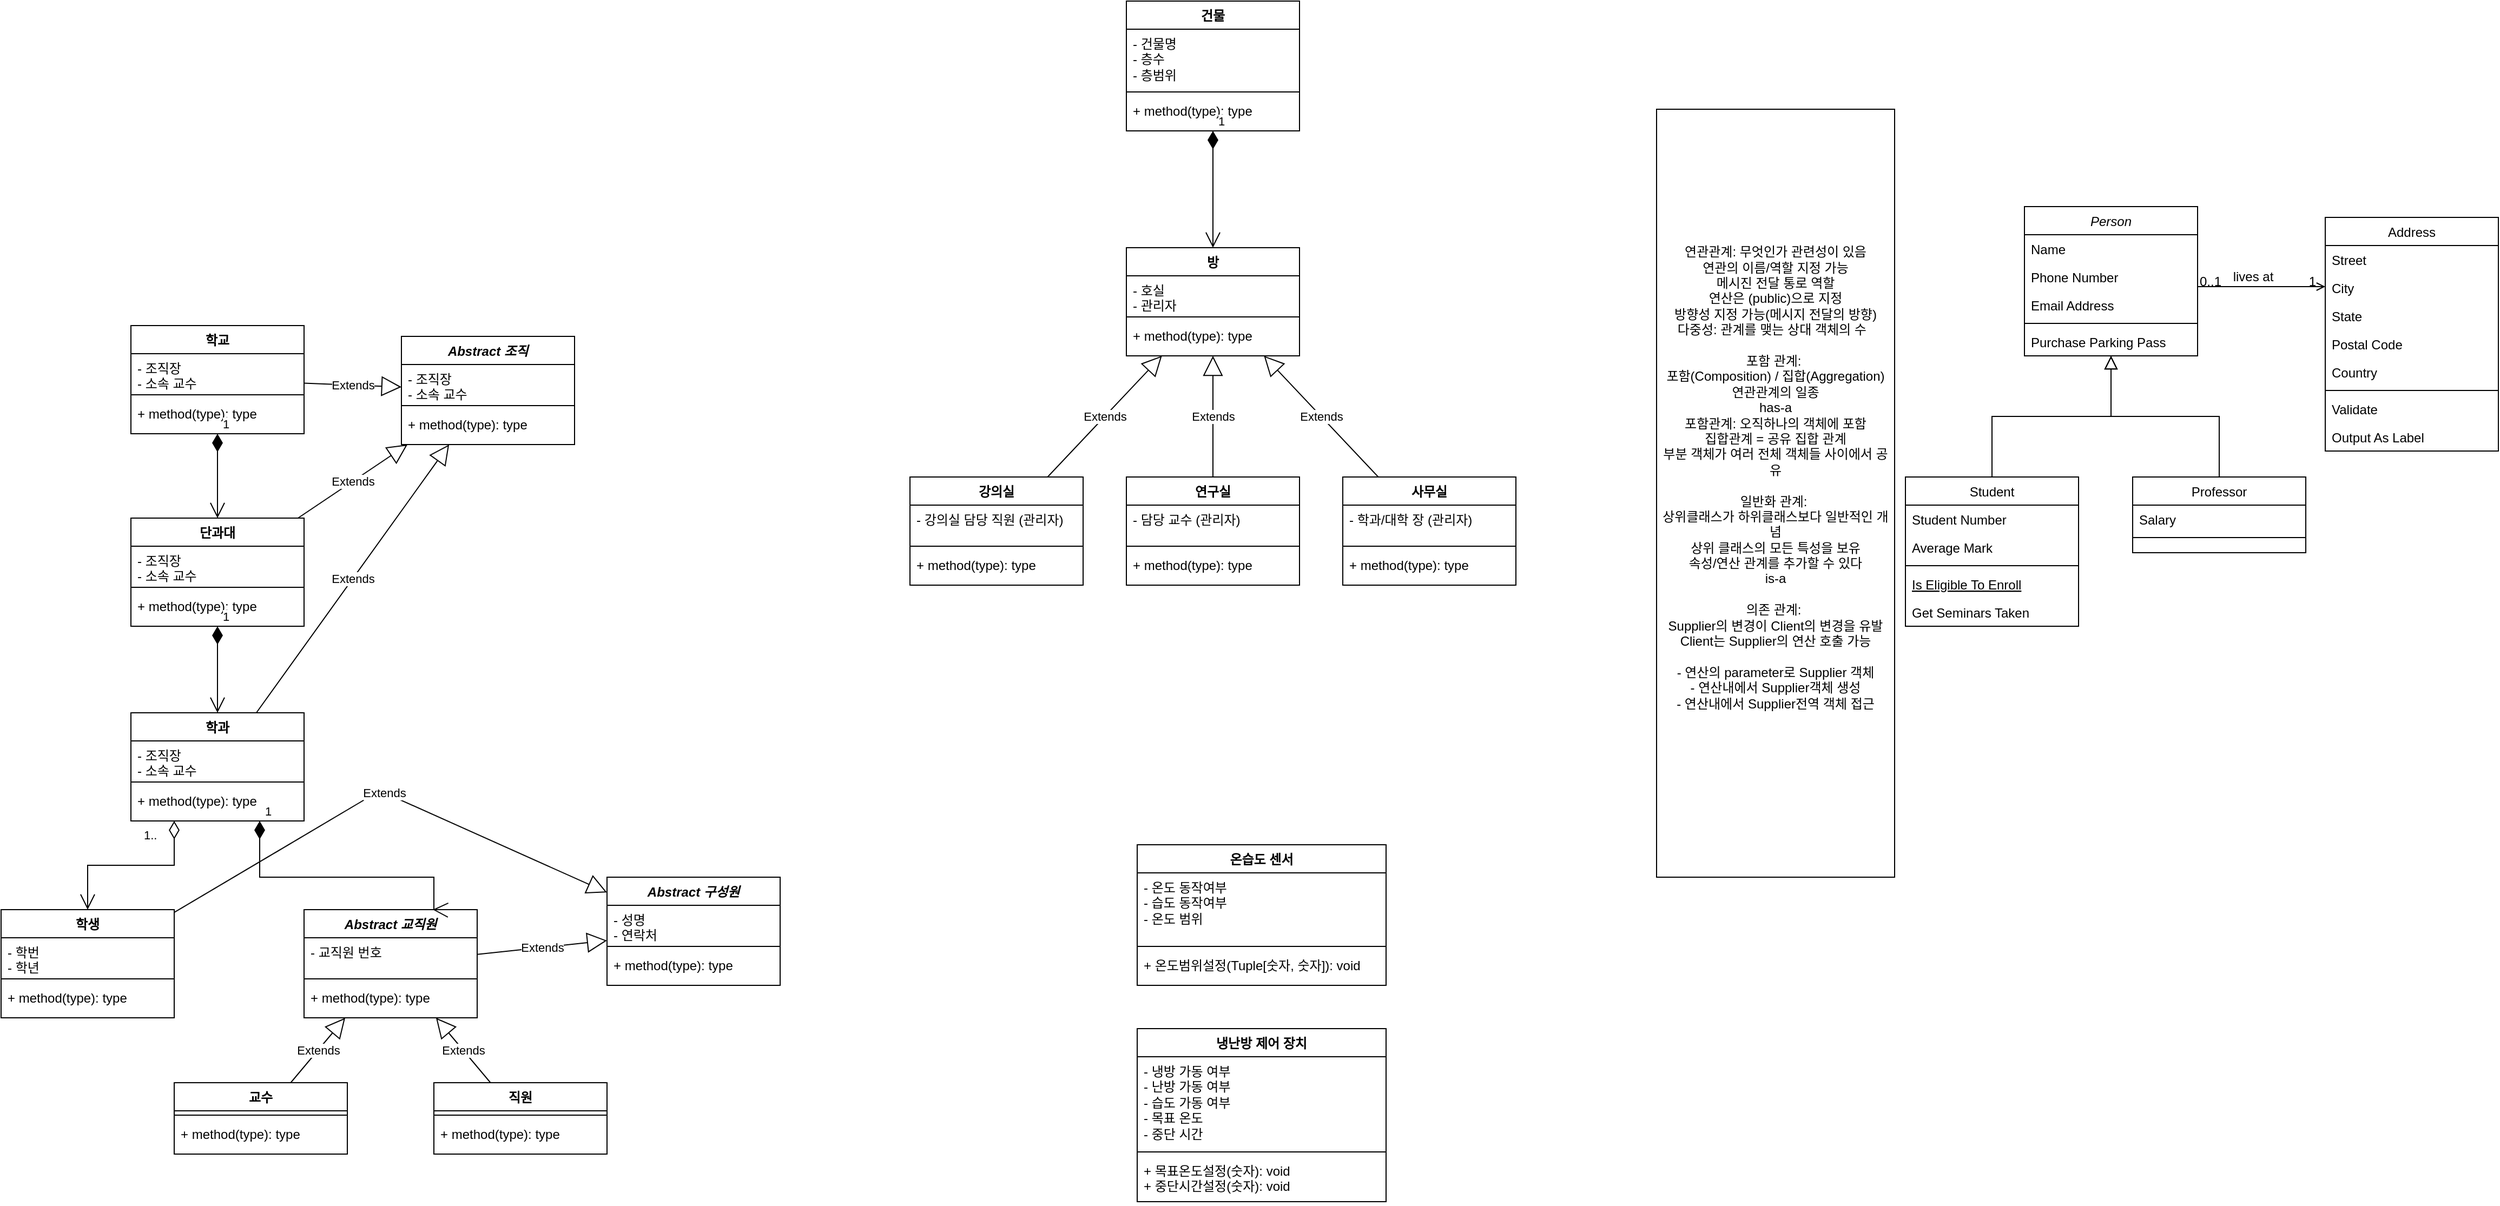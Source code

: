 <mxfile version="24.7.12">
  <diagram id="C5RBs43oDa-KdzZeNtuy" name="Page-1">
    <mxGraphModel dx="1972" dy="1808" grid="1" gridSize="10" guides="1" tooltips="1" connect="1" arrows="1" fold="1" page="1" pageScale="1" pageWidth="827" pageHeight="1169" math="0" shadow="0">
      <root>
        <mxCell id="WIyWlLk6GJQsqaUBKTNV-0" />
        <mxCell id="WIyWlLk6GJQsqaUBKTNV-1" parent="WIyWlLk6GJQsqaUBKTNV-0" />
        <mxCell id="zkfFHV4jXpPFQw0GAbJ--0" value="Person" style="swimlane;fontStyle=2;align=center;verticalAlign=top;childLayout=stackLayout;horizontal=1;startSize=26;horizontalStack=0;resizeParent=1;resizeLast=0;collapsible=1;marginBottom=0;rounded=0;shadow=0;strokeWidth=1;" parent="WIyWlLk6GJQsqaUBKTNV-1" vertex="1">
          <mxGeometry x="230" y="110" width="160" height="138" as="geometry">
            <mxRectangle x="230" y="140" width="160" height="26" as="alternateBounds" />
          </mxGeometry>
        </mxCell>
        <mxCell id="zkfFHV4jXpPFQw0GAbJ--1" value="Name" style="text;align=left;verticalAlign=top;spacingLeft=4;spacingRight=4;overflow=hidden;rotatable=0;points=[[0,0.5],[1,0.5]];portConstraint=eastwest;" parent="zkfFHV4jXpPFQw0GAbJ--0" vertex="1">
          <mxGeometry y="26" width="160" height="26" as="geometry" />
        </mxCell>
        <mxCell id="zkfFHV4jXpPFQw0GAbJ--2" value="Phone Number" style="text;align=left;verticalAlign=top;spacingLeft=4;spacingRight=4;overflow=hidden;rotatable=0;points=[[0,0.5],[1,0.5]];portConstraint=eastwest;rounded=0;shadow=0;html=0;" parent="zkfFHV4jXpPFQw0GAbJ--0" vertex="1">
          <mxGeometry y="52" width="160" height="26" as="geometry" />
        </mxCell>
        <mxCell id="zkfFHV4jXpPFQw0GAbJ--3" value="Email Address" style="text;align=left;verticalAlign=top;spacingLeft=4;spacingRight=4;overflow=hidden;rotatable=0;points=[[0,0.5],[1,0.5]];portConstraint=eastwest;rounded=0;shadow=0;html=0;" parent="zkfFHV4jXpPFQw0GAbJ--0" vertex="1">
          <mxGeometry y="78" width="160" height="26" as="geometry" />
        </mxCell>
        <mxCell id="zkfFHV4jXpPFQw0GAbJ--4" value="" style="line;html=1;strokeWidth=1;align=left;verticalAlign=middle;spacingTop=-1;spacingLeft=3;spacingRight=3;rotatable=0;labelPosition=right;points=[];portConstraint=eastwest;" parent="zkfFHV4jXpPFQw0GAbJ--0" vertex="1">
          <mxGeometry y="104" width="160" height="8" as="geometry" />
        </mxCell>
        <mxCell id="zkfFHV4jXpPFQw0GAbJ--5" value="Purchase Parking Pass" style="text;align=left;verticalAlign=top;spacingLeft=4;spacingRight=4;overflow=hidden;rotatable=0;points=[[0,0.5],[1,0.5]];portConstraint=eastwest;" parent="zkfFHV4jXpPFQw0GAbJ--0" vertex="1">
          <mxGeometry y="112" width="160" height="26" as="geometry" />
        </mxCell>
        <mxCell id="zkfFHV4jXpPFQw0GAbJ--6" value="Student" style="swimlane;fontStyle=0;align=center;verticalAlign=top;childLayout=stackLayout;horizontal=1;startSize=26;horizontalStack=0;resizeParent=1;resizeLast=0;collapsible=1;marginBottom=0;rounded=0;shadow=0;strokeWidth=1;" parent="WIyWlLk6GJQsqaUBKTNV-1" vertex="1">
          <mxGeometry x="120" y="360" width="160" height="138" as="geometry">
            <mxRectangle x="130" y="380" width="160" height="26" as="alternateBounds" />
          </mxGeometry>
        </mxCell>
        <mxCell id="zkfFHV4jXpPFQw0GAbJ--7" value="Student Number" style="text;align=left;verticalAlign=top;spacingLeft=4;spacingRight=4;overflow=hidden;rotatable=0;points=[[0,0.5],[1,0.5]];portConstraint=eastwest;" parent="zkfFHV4jXpPFQw0GAbJ--6" vertex="1">
          <mxGeometry y="26" width="160" height="26" as="geometry" />
        </mxCell>
        <mxCell id="zkfFHV4jXpPFQw0GAbJ--8" value="Average Mark" style="text;align=left;verticalAlign=top;spacingLeft=4;spacingRight=4;overflow=hidden;rotatable=0;points=[[0,0.5],[1,0.5]];portConstraint=eastwest;rounded=0;shadow=0;html=0;" parent="zkfFHV4jXpPFQw0GAbJ--6" vertex="1">
          <mxGeometry y="52" width="160" height="26" as="geometry" />
        </mxCell>
        <mxCell id="zkfFHV4jXpPFQw0GAbJ--9" value="" style="line;html=1;strokeWidth=1;align=left;verticalAlign=middle;spacingTop=-1;spacingLeft=3;spacingRight=3;rotatable=0;labelPosition=right;points=[];portConstraint=eastwest;" parent="zkfFHV4jXpPFQw0GAbJ--6" vertex="1">
          <mxGeometry y="78" width="160" height="8" as="geometry" />
        </mxCell>
        <mxCell id="zkfFHV4jXpPFQw0GAbJ--10" value="Is Eligible To Enroll" style="text;align=left;verticalAlign=top;spacingLeft=4;spacingRight=4;overflow=hidden;rotatable=0;points=[[0,0.5],[1,0.5]];portConstraint=eastwest;fontStyle=4" parent="zkfFHV4jXpPFQw0GAbJ--6" vertex="1">
          <mxGeometry y="86" width="160" height="26" as="geometry" />
        </mxCell>
        <mxCell id="zkfFHV4jXpPFQw0GAbJ--11" value="Get Seminars Taken" style="text;align=left;verticalAlign=top;spacingLeft=4;spacingRight=4;overflow=hidden;rotatable=0;points=[[0,0.5],[1,0.5]];portConstraint=eastwest;" parent="zkfFHV4jXpPFQw0GAbJ--6" vertex="1">
          <mxGeometry y="112" width="160" height="26" as="geometry" />
        </mxCell>
        <mxCell id="zkfFHV4jXpPFQw0GAbJ--12" value="" style="endArrow=block;endSize=10;endFill=0;shadow=0;strokeWidth=1;rounded=0;curved=0;edgeStyle=elbowEdgeStyle;elbow=vertical;" parent="WIyWlLk6GJQsqaUBKTNV-1" source="zkfFHV4jXpPFQw0GAbJ--6" target="zkfFHV4jXpPFQw0GAbJ--0" edge="1">
          <mxGeometry width="160" relative="1" as="geometry">
            <mxPoint x="200" y="203" as="sourcePoint" />
            <mxPoint x="200" y="203" as="targetPoint" />
          </mxGeometry>
        </mxCell>
        <mxCell id="zkfFHV4jXpPFQw0GAbJ--13" value="Professor" style="swimlane;fontStyle=0;align=center;verticalAlign=top;childLayout=stackLayout;horizontal=1;startSize=26;horizontalStack=0;resizeParent=1;resizeLast=0;collapsible=1;marginBottom=0;rounded=0;shadow=0;strokeWidth=1;" parent="WIyWlLk6GJQsqaUBKTNV-1" vertex="1">
          <mxGeometry x="330" y="360" width="160" height="70" as="geometry">
            <mxRectangle x="340" y="380" width="170" height="26" as="alternateBounds" />
          </mxGeometry>
        </mxCell>
        <mxCell id="zkfFHV4jXpPFQw0GAbJ--14" value="Salary" style="text;align=left;verticalAlign=top;spacingLeft=4;spacingRight=4;overflow=hidden;rotatable=0;points=[[0,0.5],[1,0.5]];portConstraint=eastwest;" parent="zkfFHV4jXpPFQw0GAbJ--13" vertex="1">
          <mxGeometry y="26" width="160" height="26" as="geometry" />
        </mxCell>
        <mxCell id="zkfFHV4jXpPFQw0GAbJ--15" value="" style="line;html=1;strokeWidth=1;align=left;verticalAlign=middle;spacingTop=-1;spacingLeft=3;spacingRight=3;rotatable=0;labelPosition=right;points=[];portConstraint=eastwest;" parent="zkfFHV4jXpPFQw0GAbJ--13" vertex="1">
          <mxGeometry y="52" width="160" height="8" as="geometry" />
        </mxCell>
        <mxCell id="zkfFHV4jXpPFQw0GAbJ--16" value="" style="endArrow=block;endSize=10;endFill=0;shadow=0;strokeWidth=1;rounded=0;curved=0;edgeStyle=elbowEdgeStyle;elbow=vertical;" parent="WIyWlLk6GJQsqaUBKTNV-1" source="zkfFHV4jXpPFQw0GAbJ--13" target="zkfFHV4jXpPFQw0GAbJ--0" edge="1">
          <mxGeometry width="160" relative="1" as="geometry">
            <mxPoint x="210" y="373" as="sourcePoint" />
            <mxPoint x="310" y="271" as="targetPoint" />
          </mxGeometry>
        </mxCell>
        <mxCell id="zkfFHV4jXpPFQw0GAbJ--17" value="Address" style="swimlane;fontStyle=0;align=center;verticalAlign=top;childLayout=stackLayout;horizontal=1;startSize=26;horizontalStack=0;resizeParent=1;resizeLast=0;collapsible=1;marginBottom=0;rounded=0;shadow=0;strokeWidth=1;" parent="WIyWlLk6GJQsqaUBKTNV-1" vertex="1">
          <mxGeometry x="508" y="120" width="160" height="216" as="geometry">
            <mxRectangle x="550" y="140" width="160" height="26" as="alternateBounds" />
          </mxGeometry>
        </mxCell>
        <mxCell id="zkfFHV4jXpPFQw0GAbJ--18" value="Street" style="text;align=left;verticalAlign=top;spacingLeft=4;spacingRight=4;overflow=hidden;rotatable=0;points=[[0,0.5],[1,0.5]];portConstraint=eastwest;" parent="zkfFHV4jXpPFQw0GAbJ--17" vertex="1">
          <mxGeometry y="26" width="160" height="26" as="geometry" />
        </mxCell>
        <mxCell id="zkfFHV4jXpPFQw0GAbJ--19" value="City" style="text;align=left;verticalAlign=top;spacingLeft=4;spacingRight=4;overflow=hidden;rotatable=0;points=[[0,0.5],[1,0.5]];portConstraint=eastwest;rounded=0;shadow=0;html=0;" parent="zkfFHV4jXpPFQw0GAbJ--17" vertex="1">
          <mxGeometry y="52" width="160" height="26" as="geometry" />
        </mxCell>
        <mxCell id="zkfFHV4jXpPFQw0GAbJ--20" value="State" style="text;align=left;verticalAlign=top;spacingLeft=4;spacingRight=4;overflow=hidden;rotatable=0;points=[[0,0.5],[1,0.5]];portConstraint=eastwest;rounded=0;shadow=0;html=0;" parent="zkfFHV4jXpPFQw0GAbJ--17" vertex="1">
          <mxGeometry y="78" width="160" height="26" as="geometry" />
        </mxCell>
        <mxCell id="zkfFHV4jXpPFQw0GAbJ--21" value="Postal Code" style="text;align=left;verticalAlign=top;spacingLeft=4;spacingRight=4;overflow=hidden;rotatable=0;points=[[0,0.5],[1,0.5]];portConstraint=eastwest;rounded=0;shadow=0;html=0;" parent="zkfFHV4jXpPFQw0GAbJ--17" vertex="1">
          <mxGeometry y="104" width="160" height="26" as="geometry" />
        </mxCell>
        <mxCell id="zkfFHV4jXpPFQw0GAbJ--22" value="Country" style="text;align=left;verticalAlign=top;spacingLeft=4;spacingRight=4;overflow=hidden;rotatable=0;points=[[0,0.5],[1,0.5]];portConstraint=eastwest;rounded=0;shadow=0;html=0;" parent="zkfFHV4jXpPFQw0GAbJ--17" vertex="1">
          <mxGeometry y="130" width="160" height="26" as="geometry" />
        </mxCell>
        <mxCell id="zkfFHV4jXpPFQw0GAbJ--23" value="" style="line;html=1;strokeWidth=1;align=left;verticalAlign=middle;spacingTop=-1;spacingLeft=3;spacingRight=3;rotatable=0;labelPosition=right;points=[];portConstraint=eastwest;" parent="zkfFHV4jXpPFQw0GAbJ--17" vertex="1">
          <mxGeometry y="156" width="160" height="8" as="geometry" />
        </mxCell>
        <mxCell id="zkfFHV4jXpPFQw0GAbJ--24" value="Validate" style="text;align=left;verticalAlign=top;spacingLeft=4;spacingRight=4;overflow=hidden;rotatable=0;points=[[0,0.5],[1,0.5]];portConstraint=eastwest;" parent="zkfFHV4jXpPFQw0GAbJ--17" vertex="1">
          <mxGeometry y="164" width="160" height="26" as="geometry" />
        </mxCell>
        <mxCell id="zkfFHV4jXpPFQw0GAbJ--25" value="Output As Label" style="text;align=left;verticalAlign=top;spacingLeft=4;spacingRight=4;overflow=hidden;rotatable=0;points=[[0,0.5],[1,0.5]];portConstraint=eastwest;" parent="zkfFHV4jXpPFQw0GAbJ--17" vertex="1">
          <mxGeometry y="190" width="160" height="26" as="geometry" />
        </mxCell>
        <mxCell id="zkfFHV4jXpPFQw0GAbJ--26" value="" style="endArrow=open;shadow=0;strokeWidth=1;rounded=0;curved=0;endFill=1;edgeStyle=elbowEdgeStyle;elbow=vertical;" parent="WIyWlLk6GJQsqaUBKTNV-1" source="zkfFHV4jXpPFQw0GAbJ--0" target="zkfFHV4jXpPFQw0GAbJ--17" edge="1">
          <mxGeometry x="0.5" y="41" relative="1" as="geometry">
            <mxPoint x="380" y="192" as="sourcePoint" />
            <mxPoint x="540" y="192" as="targetPoint" />
            <mxPoint x="-40" y="32" as="offset" />
          </mxGeometry>
        </mxCell>
        <mxCell id="zkfFHV4jXpPFQw0GAbJ--27" value="0..1" style="resizable=0;align=left;verticalAlign=bottom;labelBackgroundColor=none;fontSize=12;" parent="zkfFHV4jXpPFQw0GAbJ--26" connectable="0" vertex="1">
          <mxGeometry x="-1" relative="1" as="geometry">
            <mxPoint y="4" as="offset" />
          </mxGeometry>
        </mxCell>
        <mxCell id="zkfFHV4jXpPFQw0GAbJ--28" value="1" style="resizable=0;align=right;verticalAlign=bottom;labelBackgroundColor=none;fontSize=12;" parent="zkfFHV4jXpPFQw0GAbJ--26" connectable="0" vertex="1">
          <mxGeometry x="1" relative="1" as="geometry">
            <mxPoint x="-7" y="4" as="offset" />
          </mxGeometry>
        </mxCell>
        <mxCell id="zkfFHV4jXpPFQw0GAbJ--29" value="lives at" style="text;html=1;resizable=0;points=[];;align=center;verticalAlign=middle;labelBackgroundColor=none;rounded=0;shadow=0;strokeWidth=1;fontSize=12;" parent="zkfFHV4jXpPFQw0GAbJ--26" vertex="1" connectable="0">
          <mxGeometry x="0.5" y="49" relative="1" as="geometry">
            <mxPoint x="-38" y="40" as="offset" />
          </mxGeometry>
        </mxCell>
        <mxCell id="RSaa8mzsgfKORevGykRk-0" value="연관관계: 무엇인가 관련성이 있음&lt;div&gt;연관의 이름/역할 지정 가능&lt;/div&gt;&lt;div&gt;메시진 전달 통로 역할&lt;/div&gt;&lt;div&gt;연산은 (public)으로 지정&lt;/div&gt;&lt;div&gt;방향성 지정 가능(메시지 전달의 방향)&lt;/div&gt;&lt;div&gt;다중성: 관계를 맺는 상대 객체의 수&amp;nbsp;&amp;nbsp;&lt;br&gt;&lt;br&gt;&lt;div&gt;포함 관계:&amp;nbsp;&lt;br&gt;포함(Composition) / 집합(Aggregation)&lt;/div&gt;&lt;div&gt;연관관계의 일종&lt;/div&gt;&lt;div&gt;has-a&lt;/div&gt;&lt;div&gt;포함관계: 오직하나의 객체에 포함&lt;/div&gt;&lt;div&gt;집합관계 = 공유 집합 관계&lt;/div&gt;&lt;div&gt;부분 객체가 여러 전체 객체들 사이에서 공유&lt;/div&gt;&lt;div&gt;&lt;br&gt;&lt;/div&gt;&lt;div&gt;일반화 관계:&amp;nbsp;&lt;/div&gt;&lt;div&gt;상위클래스가 하위클래스보다 일반적인 개념&lt;/div&gt;&lt;div&gt;상위 클래스의 모든 특성을 보유&lt;/div&gt;&lt;div&gt;속성/연산 관계를 추가할 수 있다&lt;/div&gt;&lt;div&gt;is-a&lt;/div&gt;&lt;div&gt;&lt;br&gt;&lt;/div&gt;&lt;div&gt;의존 관계:&amp;nbsp;&lt;/div&gt;&lt;div&gt;Supplier의 변경이 Client의 변경을 유발&lt;/div&gt;&lt;div&gt;Client는 Supplier의 연산 호출 가능&lt;/div&gt;&lt;div&gt;&lt;br&gt;&lt;/div&gt;&lt;div&gt;- 연산의 parameter로 Supplier 객체&lt;/div&gt;&lt;div&gt;- 연산내에서 Supplier객체 생성&lt;/div&gt;&lt;div&gt;- 연산내에서 Supplier전역 객체 접근&lt;/div&gt;&lt;div&gt;&lt;br&gt;&lt;/div&gt;&lt;div&gt;&lt;br&gt;&lt;/div&gt;&lt;/div&gt;" style="rounded=0;whiteSpace=wrap;html=1;" vertex="1" parent="WIyWlLk6GJQsqaUBKTNV-1">
          <mxGeometry x="-110" y="20" width="220" height="710" as="geometry" />
        </mxCell>
        <mxCell id="RSaa8mzsgfKORevGykRk-1" value="방" style="swimlane;fontStyle=1;align=center;verticalAlign=top;childLayout=stackLayout;horizontal=1;startSize=26;horizontalStack=0;resizeParent=1;resizeParentMax=0;resizeLast=0;collapsible=1;marginBottom=0;whiteSpace=wrap;html=1;" vertex="1" parent="WIyWlLk6GJQsqaUBKTNV-1">
          <mxGeometry x="-600" y="148" width="160" height="100" as="geometry" />
        </mxCell>
        <mxCell id="RSaa8mzsgfKORevGykRk-2" value="- 호실&lt;br&gt;- 관리자&lt;div&gt;&lt;div&gt;&lt;br&gt;&lt;div&gt;-&lt;/div&gt;&lt;/div&gt;&lt;/div&gt;" style="text;strokeColor=none;fillColor=none;align=left;verticalAlign=top;spacingLeft=4;spacingRight=4;overflow=hidden;rotatable=0;points=[[0,0.5],[1,0.5]];portConstraint=eastwest;whiteSpace=wrap;html=1;" vertex="1" parent="RSaa8mzsgfKORevGykRk-1">
          <mxGeometry y="26" width="160" height="34" as="geometry" />
        </mxCell>
        <mxCell id="RSaa8mzsgfKORevGykRk-3" value="" style="line;strokeWidth=1;fillColor=none;align=left;verticalAlign=middle;spacingTop=-1;spacingLeft=3;spacingRight=3;rotatable=0;labelPosition=right;points=[];portConstraint=eastwest;strokeColor=inherit;" vertex="1" parent="RSaa8mzsgfKORevGykRk-1">
          <mxGeometry y="60" width="160" height="8" as="geometry" />
        </mxCell>
        <mxCell id="RSaa8mzsgfKORevGykRk-4" value="+ method(type): type" style="text;strokeColor=none;fillColor=none;align=left;verticalAlign=top;spacingLeft=4;spacingRight=4;overflow=hidden;rotatable=0;points=[[0,0.5],[1,0.5]];portConstraint=eastwest;whiteSpace=wrap;html=1;" vertex="1" parent="RSaa8mzsgfKORevGykRk-1">
          <mxGeometry y="68" width="160" height="32" as="geometry" />
        </mxCell>
        <mxCell id="RSaa8mzsgfKORevGykRk-6" value="강의실" style="swimlane;fontStyle=1;align=center;verticalAlign=top;childLayout=stackLayout;horizontal=1;startSize=26;horizontalStack=0;resizeParent=1;resizeParentMax=0;resizeLast=0;collapsible=1;marginBottom=0;whiteSpace=wrap;html=1;" vertex="1" parent="WIyWlLk6GJQsqaUBKTNV-1">
          <mxGeometry x="-800" y="360" width="160" height="100" as="geometry" />
        </mxCell>
        <mxCell id="RSaa8mzsgfKORevGykRk-7" value="- 강의실 담당 직원 (관리자)" style="text;strokeColor=none;fillColor=none;align=left;verticalAlign=top;spacingLeft=4;spacingRight=4;overflow=hidden;rotatable=0;points=[[0,0.5],[1,0.5]];portConstraint=eastwest;whiteSpace=wrap;html=1;" vertex="1" parent="RSaa8mzsgfKORevGykRk-6">
          <mxGeometry y="26" width="160" height="34" as="geometry" />
        </mxCell>
        <mxCell id="RSaa8mzsgfKORevGykRk-8" value="" style="line;strokeWidth=1;fillColor=none;align=left;verticalAlign=middle;spacingTop=-1;spacingLeft=3;spacingRight=3;rotatable=0;labelPosition=right;points=[];portConstraint=eastwest;strokeColor=inherit;" vertex="1" parent="RSaa8mzsgfKORevGykRk-6">
          <mxGeometry y="60" width="160" height="8" as="geometry" />
        </mxCell>
        <mxCell id="RSaa8mzsgfKORevGykRk-9" value="+ method(type): type" style="text;strokeColor=none;fillColor=none;align=left;verticalAlign=top;spacingLeft=4;spacingRight=4;overflow=hidden;rotatable=0;points=[[0,0.5],[1,0.5]];portConstraint=eastwest;whiteSpace=wrap;html=1;" vertex="1" parent="RSaa8mzsgfKORevGykRk-6">
          <mxGeometry y="68" width="160" height="32" as="geometry" />
        </mxCell>
        <mxCell id="RSaa8mzsgfKORevGykRk-10" value="연구실" style="swimlane;fontStyle=1;align=center;verticalAlign=top;childLayout=stackLayout;horizontal=1;startSize=26;horizontalStack=0;resizeParent=1;resizeParentMax=0;resizeLast=0;collapsible=1;marginBottom=0;whiteSpace=wrap;html=1;" vertex="1" parent="WIyWlLk6GJQsqaUBKTNV-1">
          <mxGeometry x="-600" y="360" width="160" height="100" as="geometry" />
        </mxCell>
        <mxCell id="RSaa8mzsgfKORevGykRk-11" value="- 담당 교수 (관리자)" style="text;strokeColor=none;fillColor=none;align=left;verticalAlign=top;spacingLeft=4;spacingRight=4;overflow=hidden;rotatable=0;points=[[0,0.5],[1,0.5]];portConstraint=eastwest;whiteSpace=wrap;html=1;" vertex="1" parent="RSaa8mzsgfKORevGykRk-10">
          <mxGeometry y="26" width="160" height="34" as="geometry" />
        </mxCell>
        <mxCell id="RSaa8mzsgfKORevGykRk-12" value="" style="line;strokeWidth=1;fillColor=none;align=left;verticalAlign=middle;spacingTop=-1;spacingLeft=3;spacingRight=3;rotatable=0;labelPosition=right;points=[];portConstraint=eastwest;strokeColor=inherit;" vertex="1" parent="RSaa8mzsgfKORevGykRk-10">
          <mxGeometry y="60" width="160" height="8" as="geometry" />
        </mxCell>
        <mxCell id="RSaa8mzsgfKORevGykRk-13" value="+ method(type): type" style="text;strokeColor=none;fillColor=none;align=left;verticalAlign=top;spacingLeft=4;spacingRight=4;overflow=hidden;rotatable=0;points=[[0,0.5],[1,0.5]];portConstraint=eastwest;whiteSpace=wrap;html=1;" vertex="1" parent="RSaa8mzsgfKORevGykRk-10">
          <mxGeometry y="68" width="160" height="32" as="geometry" />
        </mxCell>
        <mxCell id="RSaa8mzsgfKORevGykRk-14" value="사무실" style="swimlane;fontStyle=1;align=center;verticalAlign=top;childLayout=stackLayout;horizontal=1;startSize=26;horizontalStack=0;resizeParent=1;resizeParentMax=0;resizeLast=0;collapsible=1;marginBottom=0;whiteSpace=wrap;html=1;" vertex="1" parent="WIyWlLk6GJQsqaUBKTNV-1">
          <mxGeometry x="-400" y="360" width="160" height="100" as="geometry" />
        </mxCell>
        <mxCell id="RSaa8mzsgfKORevGykRk-15" value="- 학과/대학 장 (관리자)" style="text;strokeColor=none;fillColor=none;align=left;verticalAlign=top;spacingLeft=4;spacingRight=4;overflow=hidden;rotatable=0;points=[[0,0.5],[1,0.5]];portConstraint=eastwest;whiteSpace=wrap;html=1;" vertex="1" parent="RSaa8mzsgfKORevGykRk-14">
          <mxGeometry y="26" width="160" height="34" as="geometry" />
        </mxCell>
        <mxCell id="RSaa8mzsgfKORevGykRk-16" value="" style="line;strokeWidth=1;fillColor=none;align=left;verticalAlign=middle;spacingTop=-1;spacingLeft=3;spacingRight=3;rotatable=0;labelPosition=right;points=[];portConstraint=eastwest;strokeColor=inherit;" vertex="1" parent="RSaa8mzsgfKORevGykRk-14">
          <mxGeometry y="60" width="160" height="8" as="geometry" />
        </mxCell>
        <mxCell id="RSaa8mzsgfKORevGykRk-17" value="+ method(type): type" style="text;strokeColor=none;fillColor=none;align=left;verticalAlign=top;spacingLeft=4;spacingRight=4;overflow=hidden;rotatable=0;points=[[0,0.5],[1,0.5]];portConstraint=eastwest;whiteSpace=wrap;html=1;" vertex="1" parent="RSaa8mzsgfKORevGykRk-14">
          <mxGeometry y="68" width="160" height="32" as="geometry" />
        </mxCell>
        <mxCell id="RSaa8mzsgfKORevGykRk-19" value="Extends" style="endArrow=block;endSize=16;endFill=0;html=1;rounded=0;" edge="1" parent="WIyWlLk6GJQsqaUBKTNV-1" source="RSaa8mzsgfKORevGykRk-6" target="RSaa8mzsgfKORevGykRk-1">
          <mxGeometry width="160" relative="1" as="geometry">
            <mxPoint x="-520" y="420" as="sourcePoint" />
            <mxPoint x="-360" y="420" as="targetPoint" />
          </mxGeometry>
        </mxCell>
        <mxCell id="RSaa8mzsgfKORevGykRk-20" value="Extends" style="endArrow=block;endSize=16;endFill=0;html=1;rounded=0;" edge="1" parent="WIyWlLk6GJQsqaUBKTNV-1" source="RSaa8mzsgfKORevGykRk-10" target="RSaa8mzsgfKORevGykRk-1">
          <mxGeometry width="160" relative="1" as="geometry">
            <mxPoint x="-663" y="370" as="sourcePoint" />
            <mxPoint x="-440" y="300" as="targetPoint" />
          </mxGeometry>
        </mxCell>
        <mxCell id="RSaa8mzsgfKORevGykRk-21" value="Extends" style="endArrow=block;endSize=16;endFill=0;html=1;rounded=0;" edge="1" parent="WIyWlLk6GJQsqaUBKTNV-1" source="RSaa8mzsgfKORevGykRk-14" target="RSaa8mzsgfKORevGykRk-1">
          <mxGeometry width="160" relative="1" as="geometry">
            <mxPoint x="-360" y="360" as="sourcePoint" />
            <mxPoint x="-360" y="248" as="targetPoint" />
          </mxGeometry>
        </mxCell>
        <mxCell id="RSaa8mzsgfKORevGykRk-22" value="&lt;i&gt;Abstract 조직&lt;/i&gt;" style="swimlane;fontStyle=1;align=center;verticalAlign=top;childLayout=stackLayout;horizontal=1;startSize=26;horizontalStack=0;resizeParent=1;resizeParentMax=0;resizeLast=0;collapsible=1;marginBottom=0;whiteSpace=wrap;html=1;" vertex="1" parent="WIyWlLk6GJQsqaUBKTNV-1">
          <mxGeometry x="-1270" y="230" width="160" height="100" as="geometry" />
        </mxCell>
        <mxCell id="RSaa8mzsgfKORevGykRk-23" value="- 조직장&lt;br&gt;- 소속 교수&lt;div&gt;&lt;div&gt;&lt;br&gt;&lt;div&gt;-&lt;/div&gt;&lt;/div&gt;&lt;/div&gt;" style="text;strokeColor=none;fillColor=none;align=left;verticalAlign=top;spacingLeft=4;spacingRight=4;overflow=hidden;rotatable=0;points=[[0,0.5],[1,0.5]];portConstraint=eastwest;whiteSpace=wrap;html=1;" vertex="1" parent="RSaa8mzsgfKORevGykRk-22">
          <mxGeometry y="26" width="160" height="34" as="geometry" />
        </mxCell>
        <mxCell id="RSaa8mzsgfKORevGykRk-24" value="" style="line;strokeWidth=1;fillColor=none;align=left;verticalAlign=middle;spacingTop=-1;spacingLeft=3;spacingRight=3;rotatable=0;labelPosition=right;points=[];portConstraint=eastwest;strokeColor=inherit;" vertex="1" parent="RSaa8mzsgfKORevGykRk-22">
          <mxGeometry y="60" width="160" height="8" as="geometry" />
        </mxCell>
        <mxCell id="RSaa8mzsgfKORevGykRk-25" value="+ method(type): type" style="text;strokeColor=none;fillColor=none;align=left;verticalAlign=top;spacingLeft=4;spacingRight=4;overflow=hidden;rotatable=0;points=[[0,0.5],[1,0.5]];portConstraint=eastwest;whiteSpace=wrap;html=1;" vertex="1" parent="RSaa8mzsgfKORevGykRk-22">
          <mxGeometry y="68" width="160" height="32" as="geometry" />
        </mxCell>
        <mxCell id="RSaa8mzsgfKORevGykRk-26" value="학교" style="swimlane;fontStyle=1;align=center;verticalAlign=top;childLayout=stackLayout;horizontal=1;startSize=26;horizontalStack=0;resizeParent=1;resizeParentMax=0;resizeLast=0;collapsible=1;marginBottom=0;whiteSpace=wrap;html=1;" vertex="1" parent="WIyWlLk6GJQsqaUBKTNV-1">
          <mxGeometry x="-1520" y="220" width="160" height="100" as="geometry" />
        </mxCell>
        <mxCell id="RSaa8mzsgfKORevGykRk-27" value="- 조직장&lt;br&gt;- 소속 교수&lt;div&gt;&lt;div&gt;&lt;br&gt;&lt;div&gt;-&lt;/div&gt;&lt;/div&gt;&lt;/div&gt;" style="text;strokeColor=none;fillColor=none;align=left;verticalAlign=top;spacingLeft=4;spacingRight=4;overflow=hidden;rotatable=0;points=[[0,0.5],[1,0.5]];portConstraint=eastwest;whiteSpace=wrap;html=1;" vertex="1" parent="RSaa8mzsgfKORevGykRk-26">
          <mxGeometry y="26" width="160" height="34" as="geometry" />
        </mxCell>
        <mxCell id="RSaa8mzsgfKORevGykRk-28" value="" style="line;strokeWidth=1;fillColor=none;align=left;verticalAlign=middle;spacingTop=-1;spacingLeft=3;spacingRight=3;rotatable=0;labelPosition=right;points=[];portConstraint=eastwest;strokeColor=inherit;" vertex="1" parent="RSaa8mzsgfKORevGykRk-26">
          <mxGeometry y="60" width="160" height="8" as="geometry" />
        </mxCell>
        <mxCell id="RSaa8mzsgfKORevGykRk-29" value="+ method(type): type" style="text;strokeColor=none;fillColor=none;align=left;verticalAlign=top;spacingLeft=4;spacingRight=4;overflow=hidden;rotatable=0;points=[[0,0.5],[1,0.5]];portConstraint=eastwest;whiteSpace=wrap;html=1;" vertex="1" parent="RSaa8mzsgfKORevGykRk-26">
          <mxGeometry y="68" width="160" height="32" as="geometry" />
        </mxCell>
        <mxCell id="RSaa8mzsgfKORevGykRk-30" value="단과대" style="swimlane;fontStyle=1;align=center;verticalAlign=top;childLayout=stackLayout;horizontal=1;startSize=26;horizontalStack=0;resizeParent=1;resizeParentMax=0;resizeLast=0;collapsible=1;marginBottom=0;whiteSpace=wrap;html=1;" vertex="1" parent="WIyWlLk6GJQsqaUBKTNV-1">
          <mxGeometry x="-1520" y="398" width="160" height="100" as="geometry" />
        </mxCell>
        <mxCell id="RSaa8mzsgfKORevGykRk-31" value="- 조직장&lt;br&gt;- 소속 교수&lt;div&gt;&lt;div&gt;&lt;br&gt;&lt;div&gt;-&lt;/div&gt;&lt;/div&gt;&lt;/div&gt;" style="text;strokeColor=none;fillColor=none;align=left;verticalAlign=top;spacingLeft=4;spacingRight=4;overflow=hidden;rotatable=0;points=[[0,0.5],[1,0.5]];portConstraint=eastwest;whiteSpace=wrap;html=1;" vertex="1" parent="RSaa8mzsgfKORevGykRk-30">
          <mxGeometry y="26" width="160" height="34" as="geometry" />
        </mxCell>
        <mxCell id="RSaa8mzsgfKORevGykRk-32" value="" style="line;strokeWidth=1;fillColor=none;align=left;verticalAlign=middle;spacingTop=-1;spacingLeft=3;spacingRight=3;rotatable=0;labelPosition=right;points=[];portConstraint=eastwest;strokeColor=inherit;" vertex="1" parent="RSaa8mzsgfKORevGykRk-30">
          <mxGeometry y="60" width="160" height="8" as="geometry" />
        </mxCell>
        <mxCell id="RSaa8mzsgfKORevGykRk-33" value="+ method(type): type" style="text;strokeColor=none;fillColor=none;align=left;verticalAlign=top;spacingLeft=4;spacingRight=4;overflow=hidden;rotatable=0;points=[[0,0.5],[1,0.5]];portConstraint=eastwest;whiteSpace=wrap;html=1;" vertex="1" parent="RSaa8mzsgfKORevGykRk-30">
          <mxGeometry y="68" width="160" height="32" as="geometry" />
        </mxCell>
        <mxCell id="RSaa8mzsgfKORevGykRk-35" value="Extends" style="endArrow=block;endSize=16;endFill=0;html=1;rounded=0;" edge="1" source="RSaa8mzsgfKORevGykRk-36" parent="WIyWlLk6GJQsqaUBKTNV-1" target="RSaa8mzsgfKORevGykRk-22">
          <mxGeometry width="160" relative="1" as="geometry">
            <mxPoint x="-1294" y="732" as="sourcePoint" />
            <mxPoint x="-1440" y="500" as="targetPoint" />
            <mxPoint as="offset" />
          </mxGeometry>
        </mxCell>
        <mxCell id="RSaa8mzsgfKORevGykRk-36" value="학과" style="swimlane;fontStyle=1;align=center;verticalAlign=top;childLayout=stackLayout;horizontal=1;startSize=26;horizontalStack=0;resizeParent=1;resizeParentMax=0;resizeLast=0;collapsible=1;marginBottom=0;whiteSpace=wrap;html=1;" vertex="1" parent="WIyWlLk6GJQsqaUBKTNV-1">
          <mxGeometry x="-1520" y="578" width="160" height="100" as="geometry" />
        </mxCell>
        <mxCell id="RSaa8mzsgfKORevGykRk-37" value="- 조직장&lt;br&gt;- 소속 교수&lt;div&gt;&lt;div&gt;&lt;br&gt;&lt;div&gt;-&lt;/div&gt;&lt;/div&gt;&lt;/div&gt;" style="text;strokeColor=none;fillColor=none;align=left;verticalAlign=top;spacingLeft=4;spacingRight=4;overflow=hidden;rotatable=0;points=[[0,0.5],[1,0.5]];portConstraint=eastwest;whiteSpace=wrap;html=1;" vertex="1" parent="RSaa8mzsgfKORevGykRk-36">
          <mxGeometry y="26" width="160" height="34" as="geometry" />
        </mxCell>
        <mxCell id="RSaa8mzsgfKORevGykRk-38" value="" style="line;strokeWidth=1;fillColor=none;align=left;verticalAlign=middle;spacingTop=-1;spacingLeft=3;spacingRight=3;rotatable=0;labelPosition=right;points=[];portConstraint=eastwest;strokeColor=inherit;" vertex="1" parent="RSaa8mzsgfKORevGykRk-36">
          <mxGeometry y="60" width="160" height="8" as="geometry" />
        </mxCell>
        <mxCell id="RSaa8mzsgfKORevGykRk-39" value="+ method(type): type" style="text;strokeColor=none;fillColor=none;align=left;verticalAlign=top;spacingLeft=4;spacingRight=4;overflow=hidden;rotatable=0;points=[[0,0.5],[1,0.5]];portConstraint=eastwest;whiteSpace=wrap;html=1;" vertex="1" parent="RSaa8mzsgfKORevGykRk-36">
          <mxGeometry y="68" width="160" height="32" as="geometry" />
        </mxCell>
        <mxCell id="RSaa8mzsgfKORevGykRk-40" value="Extends" style="endArrow=block;endSize=16;endFill=0;html=1;rounded=0;" edge="1" parent="WIyWlLk6GJQsqaUBKTNV-1" source="RSaa8mzsgfKORevGykRk-30" target="RSaa8mzsgfKORevGykRk-22">
          <mxGeometry width="160" relative="1" as="geometry">
            <mxPoint x="-1439.92" y="578" as="sourcePoint" />
            <mxPoint x="-1261.92" y="330" as="targetPoint" />
            <mxPoint as="offset" />
          </mxGeometry>
        </mxCell>
        <mxCell id="RSaa8mzsgfKORevGykRk-41" value="Extends" style="endArrow=block;endSize=16;endFill=0;html=1;rounded=0;" edge="1" parent="WIyWlLk6GJQsqaUBKTNV-1" source="RSaa8mzsgfKORevGykRk-26" target="RSaa8mzsgfKORevGykRk-22">
          <mxGeometry width="160" relative="1" as="geometry">
            <mxPoint x="-1366" y="298" as="sourcePoint" />
            <mxPoint x="-1264" y="230" as="targetPoint" />
            <mxPoint as="offset" />
          </mxGeometry>
        </mxCell>
        <mxCell id="RSaa8mzsgfKORevGykRk-42" value="1" style="endArrow=open;html=1;endSize=12;startArrow=diamondThin;startSize=14;startFill=1;edgeStyle=orthogonalEdgeStyle;align=left;verticalAlign=bottom;rounded=0;" edge="1" parent="WIyWlLk6GJQsqaUBKTNV-1" source="RSaa8mzsgfKORevGykRk-26" target="RSaa8mzsgfKORevGykRk-30">
          <mxGeometry x="-1" y="3" relative="1" as="geometry">
            <mxPoint x="-1270" y="510" as="sourcePoint" />
            <mxPoint x="-1110" y="510" as="targetPoint" />
          </mxGeometry>
        </mxCell>
        <mxCell id="RSaa8mzsgfKORevGykRk-44" value="1" style="endArrow=open;html=1;endSize=12;startArrow=diamondThin;startSize=14;startFill=1;edgeStyle=orthogonalEdgeStyle;align=left;verticalAlign=bottom;rounded=0;" edge="1" parent="WIyWlLk6GJQsqaUBKTNV-1" source="RSaa8mzsgfKORevGykRk-30" target="RSaa8mzsgfKORevGykRk-36">
          <mxGeometry x="-1" y="3" relative="1" as="geometry">
            <mxPoint x="-1440" y="500" as="sourcePoint" />
            <mxPoint x="-1440" y="578" as="targetPoint" />
          </mxGeometry>
        </mxCell>
        <mxCell id="RSaa8mzsgfKORevGykRk-45" value="&lt;i&gt;Abstract 구성원&lt;/i&gt;" style="swimlane;fontStyle=1;align=center;verticalAlign=top;childLayout=stackLayout;horizontal=1;startSize=26;horizontalStack=0;resizeParent=1;resizeParentMax=0;resizeLast=0;collapsible=1;marginBottom=0;whiteSpace=wrap;html=1;" vertex="1" parent="WIyWlLk6GJQsqaUBKTNV-1">
          <mxGeometry x="-1080" y="730" width="160" height="100" as="geometry" />
        </mxCell>
        <mxCell id="RSaa8mzsgfKORevGykRk-46" value="- 성명&lt;div&gt;- 연락처&lt;/div&gt;" style="text;strokeColor=none;fillColor=none;align=left;verticalAlign=top;spacingLeft=4;spacingRight=4;overflow=hidden;rotatable=0;points=[[0,0.5],[1,0.5]];portConstraint=eastwest;whiteSpace=wrap;html=1;" vertex="1" parent="RSaa8mzsgfKORevGykRk-45">
          <mxGeometry y="26" width="160" height="34" as="geometry" />
        </mxCell>
        <mxCell id="RSaa8mzsgfKORevGykRk-47" value="" style="line;strokeWidth=1;fillColor=none;align=left;verticalAlign=middle;spacingTop=-1;spacingLeft=3;spacingRight=3;rotatable=0;labelPosition=right;points=[];portConstraint=eastwest;strokeColor=inherit;" vertex="1" parent="RSaa8mzsgfKORevGykRk-45">
          <mxGeometry y="60" width="160" height="8" as="geometry" />
        </mxCell>
        <mxCell id="RSaa8mzsgfKORevGykRk-48" value="+ method(type): type" style="text;strokeColor=none;fillColor=none;align=left;verticalAlign=top;spacingLeft=4;spacingRight=4;overflow=hidden;rotatable=0;points=[[0,0.5],[1,0.5]];portConstraint=eastwest;whiteSpace=wrap;html=1;" vertex="1" parent="RSaa8mzsgfKORevGykRk-45">
          <mxGeometry y="68" width="160" height="32" as="geometry" />
        </mxCell>
        <mxCell id="RSaa8mzsgfKORevGykRk-49" value="학생" style="swimlane;fontStyle=1;align=center;verticalAlign=top;childLayout=stackLayout;horizontal=1;startSize=26;horizontalStack=0;resizeParent=1;resizeParentMax=0;resizeLast=0;collapsible=1;marginBottom=0;whiteSpace=wrap;html=1;" vertex="1" parent="WIyWlLk6GJQsqaUBKTNV-1">
          <mxGeometry x="-1640" y="760" width="160" height="100" as="geometry" />
        </mxCell>
        <mxCell id="RSaa8mzsgfKORevGykRk-50" value="- 학번&lt;br&gt;- 학년&lt;div&gt;&lt;div&gt;&lt;br&gt;&lt;div&gt;-&lt;/div&gt;&lt;/div&gt;&lt;/div&gt;" style="text;strokeColor=none;fillColor=none;align=left;verticalAlign=top;spacingLeft=4;spacingRight=4;overflow=hidden;rotatable=0;points=[[0,0.5],[1,0.5]];portConstraint=eastwest;whiteSpace=wrap;html=1;" vertex="1" parent="RSaa8mzsgfKORevGykRk-49">
          <mxGeometry y="26" width="160" height="34" as="geometry" />
        </mxCell>
        <mxCell id="RSaa8mzsgfKORevGykRk-51" value="" style="line;strokeWidth=1;fillColor=none;align=left;verticalAlign=middle;spacingTop=-1;spacingLeft=3;spacingRight=3;rotatable=0;labelPosition=right;points=[];portConstraint=eastwest;strokeColor=inherit;" vertex="1" parent="RSaa8mzsgfKORevGykRk-49">
          <mxGeometry y="60" width="160" height="8" as="geometry" />
        </mxCell>
        <mxCell id="RSaa8mzsgfKORevGykRk-52" value="+ method(type): type" style="text;strokeColor=none;fillColor=none;align=left;verticalAlign=top;spacingLeft=4;spacingRight=4;overflow=hidden;rotatable=0;points=[[0,0.5],[1,0.5]];portConstraint=eastwest;whiteSpace=wrap;html=1;" vertex="1" parent="RSaa8mzsgfKORevGykRk-49">
          <mxGeometry y="68" width="160" height="32" as="geometry" />
        </mxCell>
        <mxCell id="RSaa8mzsgfKORevGykRk-53" value="&lt;i&gt;Abstract 교직원&lt;/i&gt;" style="swimlane;fontStyle=1;align=center;verticalAlign=top;childLayout=stackLayout;horizontal=1;startSize=26;horizontalStack=0;resizeParent=1;resizeParentMax=0;resizeLast=0;collapsible=1;marginBottom=0;whiteSpace=wrap;html=1;" vertex="1" parent="WIyWlLk6GJQsqaUBKTNV-1">
          <mxGeometry x="-1360" y="760" width="160" height="100" as="geometry" />
        </mxCell>
        <mxCell id="RSaa8mzsgfKORevGykRk-54" value="- 교직원 번호" style="text;strokeColor=none;fillColor=none;align=left;verticalAlign=top;spacingLeft=4;spacingRight=4;overflow=hidden;rotatable=0;points=[[0,0.5],[1,0.5]];portConstraint=eastwest;whiteSpace=wrap;html=1;" vertex="1" parent="RSaa8mzsgfKORevGykRk-53">
          <mxGeometry y="26" width="160" height="34" as="geometry" />
        </mxCell>
        <mxCell id="RSaa8mzsgfKORevGykRk-55" value="" style="line;strokeWidth=1;fillColor=none;align=left;verticalAlign=middle;spacingTop=-1;spacingLeft=3;spacingRight=3;rotatable=0;labelPosition=right;points=[];portConstraint=eastwest;strokeColor=inherit;" vertex="1" parent="RSaa8mzsgfKORevGykRk-53">
          <mxGeometry y="60" width="160" height="8" as="geometry" />
        </mxCell>
        <mxCell id="RSaa8mzsgfKORevGykRk-56" value="+ method(type): type" style="text;strokeColor=none;fillColor=none;align=left;verticalAlign=top;spacingLeft=4;spacingRight=4;overflow=hidden;rotatable=0;points=[[0,0.5],[1,0.5]];portConstraint=eastwest;whiteSpace=wrap;html=1;" vertex="1" parent="RSaa8mzsgfKORevGykRk-53">
          <mxGeometry y="68" width="160" height="32" as="geometry" />
        </mxCell>
        <mxCell id="RSaa8mzsgfKORevGykRk-57" value="Extends" style="endArrow=block;endSize=16;endFill=0;html=1;rounded=0;" edge="1" source="RSaa8mzsgfKORevGykRk-64" target="RSaa8mzsgfKORevGykRk-53" parent="WIyWlLk6GJQsqaUBKTNV-1">
          <mxGeometry width="160" relative="1" as="geometry">
            <mxPoint x="-1200" y="882.859" as="sourcePoint" />
            <mxPoint x="-1080" y="870.001" as="targetPoint" />
            <mxPoint as="offset" />
          </mxGeometry>
        </mxCell>
        <mxCell id="RSaa8mzsgfKORevGykRk-58" value="Extends" style="endArrow=block;endSize=16;endFill=0;html=1;rounded=0;" edge="1" source="RSaa8mzsgfKORevGykRk-49" target="RSaa8mzsgfKORevGykRk-45" parent="WIyWlLk6GJQsqaUBKTNV-1">
          <mxGeometry x="-0.003" width="160" relative="1" as="geometry">
            <mxPoint x="-1176" y="798" as="sourcePoint" />
            <mxPoint x="-1074" y="730" as="targetPoint" />
            <Array as="points">
              <mxPoint x="-1290" y="650" />
            </Array>
            <mxPoint as="offset" />
          </mxGeometry>
        </mxCell>
        <mxCell id="RSaa8mzsgfKORevGykRk-60" value="교수" style="swimlane;fontStyle=1;align=center;verticalAlign=top;childLayout=stackLayout;horizontal=1;startSize=26;horizontalStack=0;resizeParent=1;resizeParentMax=0;resizeLast=0;collapsible=1;marginBottom=0;whiteSpace=wrap;html=1;" vertex="1" parent="WIyWlLk6GJQsqaUBKTNV-1">
          <mxGeometry x="-1480" y="920" width="160" height="66" as="geometry" />
        </mxCell>
        <mxCell id="RSaa8mzsgfKORevGykRk-62" value="" style="line;strokeWidth=1;fillColor=none;align=left;verticalAlign=middle;spacingTop=-1;spacingLeft=3;spacingRight=3;rotatable=0;labelPosition=right;points=[];portConstraint=eastwest;strokeColor=inherit;" vertex="1" parent="RSaa8mzsgfKORevGykRk-60">
          <mxGeometry y="26" width="160" height="8" as="geometry" />
        </mxCell>
        <mxCell id="RSaa8mzsgfKORevGykRk-63" value="+ method(type): type" style="text;strokeColor=none;fillColor=none;align=left;verticalAlign=top;spacingLeft=4;spacingRight=4;overflow=hidden;rotatable=0;points=[[0,0.5],[1,0.5]];portConstraint=eastwest;whiteSpace=wrap;html=1;" vertex="1" parent="RSaa8mzsgfKORevGykRk-60">
          <mxGeometry y="34" width="160" height="32" as="geometry" />
        </mxCell>
        <mxCell id="RSaa8mzsgfKORevGykRk-64" value="직원" style="swimlane;fontStyle=1;align=center;verticalAlign=top;childLayout=stackLayout;horizontal=1;startSize=26;horizontalStack=0;resizeParent=1;resizeParentMax=0;resizeLast=0;collapsible=1;marginBottom=0;whiteSpace=wrap;html=1;" vertex="1" parent="WIyWlLk6GJQsqaUBKTNV-1">
          <mxGeometry x="-1240" y="920" width="160" height="66" as="geometry" />
        </mxCell>
        <mxCell id="RSaa8mzsgfKORevGykRk-66" value="" style="line;strokeWidth=1;fillColor=none;align=left;verticalAlign=middle;spacingTop=-1;spacingLeft=3;spacingRight=3;rotatable=0;labelPosition=right;points=[];portConstraint=eastwest;strokeColor=inherit;" vertex="1" parent="RSaa8mzsgfKORevGykRk-64">
          <mxGeometry y="26" width="160" height="8" as="geometry" />
        </mxCell>
        <mxCell id="RSaa8mzsgfKORevGykRk-67" value="+ method(type): type" style="text;strokeColor=none;fillColor=none;align=left;verticalAlign=top;spacingLeft=4;spacingRight=4;overflow=hidden;rotatable=0;points=[[0,0.5],[1,0.5]];portConstraint=eastwest;whiteSpace=wrap;html=1;" vertex="1" parent="RSaa8mzsgfKORevGykRk-64">
          <mxGeometry y="34" width="160" height="32" as="geometry" />
        </mxCell>
        <mxCell id="RSaa8mzsgfKORevGykRk-68" value="Extends" style="endArrow=block;endSize=16;endFill=0;html=1;rounded=0;" edge="1" parent="WIyWlLk6GJQsqaUBKTNV-1" source="RSaa8mzsgfKORevGykRk-60" target="RSaa8mzsgfKORevGykRk-53">
          <mxGeometry width="160" relative="1" as="geometry">
            <mxPoint x="-1344.5" y="920" as="sourcePoint" />
            <mxPoint x="-1389.5" y="860" as="targetPoint" />
            <mxPoint as="offset" />
          </mxGeometry>
        </mxCell>
        <mxCell id="RSaa8mzsgfKORevGykRk-69" value="Extends" style="endArrow=block;endSize=16;endFill=0;html=1;rounded=0;" edge="1" parent="WIyWlLk6GJQsqaUBKTNV-1" source="RSaa8mzsgfKORevGykRk-53" target="RSaa8mzsgfKORevGykRk-45">
          <mxGeometry width="160" relative="1" as="geometry">
            <mxPoint x="-1480" y="711" as="sourcePoint" />
            <mxPoint x="-1010" y="700" as="targetPoint" />
            <Array as="points" />
            <mxPoint as="offset" />
          </mxGeometry>
        </mxCell>
        <mxCell id="RSaa8mzsgfKORevGykRk-71" value="1" style="endArrow=open;html=1;endSize=12;startArrow=diamondThin;startSize=14;startFill=1;edgeStyle=orthogonalEdgeStyle;align=left;verticalAlign=bottom;rounded=0;" edge="1" parent="WIyWlLk6GJQsqaUBKTNV-1" source="RSaa8mzsgfKORevGykRk-36">
          <mxGeometry x="-1" y="3" relative="1" as="geometry">
            <mxPoint x="-1401" y="677.97" as="sourcePoint" />
            <mxPoint x="-1241" y="759.97" as="targetPoint" />
            <Array as="points">
              <mxPoint x="-1401" y="730" />
              <mxPoint x="-1240" y="730" />
              <mxPoint x="-1240" y="760" />
            </Array>
          </mxGeometry>
        </mxCell>
        <mxCell id="RSaa8mzsgfKORevGykRk-72" value="건물" style="swimlane;fontStyle=1;align=center;verticalAlign=top;childLayout=stackLayout;horizontal=1;startSize=26;horizontalStack=0;resizeParent=1;resizeParentMax=0;resizeLast=0;collapsible=1;marginBottom=0;whiteSpace=wrap;html=1;" vertex="1" parent="WIyWlLk6GJQsqaUBKTNV-1">
          <mxGeometry x="-600" y="-80" width="160" height="120" as="geometry" />
        </mxCell>
        <mxCell id="RSaa8mzsgfKORevGykRk-73" value="- 건물명&lt;div&gt;- 층수&lt;/div&gt;&lt;div&gt;- 층범위&lt;/div&gt;" style="text;strokeColor=none;fillColor=none;align=left;verticalAlign=top;spacingLeft=4;spacingRight=4;overflow=hidden;rotatable=0;points=[[0,0.5],[1,0.5]];portConstraint=eastwest;whiteSpace=wrap;html=1;" vertex="1" parent="RSaa8mzsgfKORevGykRk-72">
          <mxGeometry y="26" width="160" height="54" as="geometry" />
        </mxCell>
        <mxCell id="RSaa8mzsgfKORevGykRk-74" value="" style="line;strokeWidth=1;fillColor=none;align=left;verticalAlign=middle;spacingTop=-1;spacingLeft=3;spacingRight=3;rotatable=0;labelPosition=right;points=[];portConstraint=eastwest;strokeColor=inherit;" vertex="1" parent="RSaa8mzsgfKORevGykRk-72">
          <mxGeometry y="80" width="160" height="8" as="geometry" />
        </mxCell>
        <mxCell id="RSaa8mzsgfKORevGykRk-75" value="+ method(type): type" style="text;strokeColor=none;fillColor=none;align=left;verticalAlign=top;spacingLeft=4;spacingRight=4;overflow=hidden;rotatable=0;points=[[0,0.5],[1,0.5]];portConstraint=eastwest;whiteSpace=wrap;html=1;" vertex="1" parent="RSaa8mzsgfKORevGykRk-72">
          <mxGeometry y="88" width="160" height="32" as="geometry" />
        </mxCell>
        <mxCell id="RSaa8mzsgfKORevGykRk-76" value="1" style="endArrow=open;html=1;endSize=12;startArrow=diamondThin;startSize=14;startFill=1;edgeStyle=orthogonalEdgeStyle;align=left;verticalAlign=bottom;rounded=0;" edge="1" parent="WIyWlLk6GJQsqaUBKTNV-1" source="RSaa8mzsgfKORevGykRk-72" target="RSaa8mzsgfKORevGykRk-1">
          <mxGeometry x="-1" y="3" relative="1" as="geometry">
            <mxPoint x="-610" y="110" as="sourcePoint" />
            <mxPoint x="-450" y="110" as="targetPoint" />
          </mxGeometry>
        </mxCell>
        <mxCell id="RSaa8mzsgfKORevGykRk-77" value="1.." style="endArrow=open;html=1;endSize=12;startArrow=diamondThin;startSize=14;startFill=0;edgeStyle=orthogonalEdgeStyle;align=left;verticalAlign=bottom;rounded=0;" edge="1" parent="WIyWlLk6GJQsqaUBKTNV-1" source="RSaa8mzsgfKORevGykRk-36" target="RSaa8mzsgfKORevGykRk-49">
          <mxGeometry x="-0.123" y="-19" relative="1" as="geometry">
            <mxPoint x="-1590" y="650" as="sourcePoint" />
            <mxPoint x="-1550" y="742" as="targetPoint" />
            <Array as="points">
              <mxPoint x="-1480" y="719" />
              <mxPoint x="-1560" y="719" />
            </Array>
            <mxPoint as="offset" />
          </mxGeometry>
        </mxCell>
        <mxCell id="RSaa8mzsgfKORevGykRk-78" value="온습도 센서" style="swimlane;fontStyle=1;align=center;verticalAlign=top;childLayout=stackLayout;horizontal=1;startSize=26;horizontalStack=0;resizeParent=1;resizeParentMax=0;resizeLast=0;collapsible=1;marginBottom=0;whiteSpace=wrap;html=1;" vertex="1" parent="WIyWlLk6GJQsqaUBKTNV-1">
          <mxGeometry x="-590" y="700" width="230" height="130" as="geometry" />
        </mxCell>
        <mxCell id="RSaa8mzsgfKORevGykRk-79" value="&lt;div&gt;- 온도 동작여부&lt;/div&gt;&lt;div&gt;- 습도 동작여부&lt;/div&gt;&lt;div&gt;- 온도 범위&lt;/div&gt;&lt;div&gt;&lt;br&gt;&lt;/div&gt;" style="text;strokeColor=none;fillColor=none;align=left;verticalAlign=top;spacingLeft=4;spacingRight=4;overflow=hidden;rotatable=0;points=[[0,0.5],[1,0.5]];portConstraint=eastwest;whiteSpace=wrap;html=1;" vertex="1" parent="RSaa8mzsgfKORevGykRk-78">
          <mxGeometry y="26" width="230" height="64" as="geometry" />
        </mxCell>
        <mxCell id="RSaa8mzsgfKORevGykRk-80" value="" style="line;strokeWidth=1;fillColor=none;align=left;verticalAlign=middle;spacingTop=-1;spacingLeft=3;spacingRight=3;rotatable=0;labelPosition=right;points=[];portConstraint=eastwest;strokeColor=inherit;" vertex="1" parent="RSaa8mzsgfKORevGykRk-78">
          <mxGeometry y="90" width="230" height="8" as="geometry" />
        </mxCell>
        <mxCell id="RSaa8mzsgfKORevGykRk-81" value="+ 온도범위설정(Tuple[숫자, 숫자]): void&lt;div&gt;&lt;br&gt;&lt;/div&gt;" style="text;strokeColor=none;fillColor=none;align=left;verticalAlign=top;spacingLeft=4;spacingRight=4;overflow=hidden;rotatable=0;points=[[0,0.5],[1,0.5]];portConstraint=eastwest;whiteSpace=wrap;html=1;" vertex="1" parent="RSaa8mzsgfKORevGykRk-78">
          <mxGeometry y="98" width="230" height="32" as="geometry" />
        </mxCell>
        <mxCell id="RSaa8mzsgfKORevGykRk-82" value="냉난방 제어 장치" style="swimlane;fontStyle=1;align=center;verticalAlign=top;childLayout=stackLayout;horizontal=1;startSize=26;horizontalStack=0;resizeParent=1;resizeParentMax=0;resizeLast=0;collapsible=1;marginBottom=0;whiteSpace=wrap;html=1;" vertex="1" parent="WIyWlLk6GJQsqaUBKTNV-1">
          <mxGeometry x="-590" y="870" width="230" height="160" as="geometry" />
        </mxCell>
        <mxCell id="RSaa8mzsgfKORevGykRk-83" value="&lt;div&gt;- 냉방 가동 여부&lt;/div&gt;&lt;div&gt;- 난방 가동 여부&lt;/div&gt;&lt;div&gt;- 습도 가동 여부&lt;/div&gt;&lt;div&gt;- 목표 온도&lt;/div&gt;&lt;div&gt;- 중단 시간&lt;/div&gt;" style="text;strokeColor=none;fillColor=none;align=left;verticalAlign=top;spacingLeft=4;spacingRight=4;overflow=hidden;rotatable=0;points=[[0,0.5],[1,0.5]];portConstraint=eastwest;whiteSpace=wrap;html=1;" vertex="1" parent="RSaa8mzsgfKORevGykRk-82">
          <mxGeometry y="26" width="230" height="84" as="geometry" />
        </mxCell>
        <mxCell id="RSaa8mzsgfKORevGykRk-84" value="" style="line;strokeWidth=1;fillColor=none;align=left;verticalAlign=middle;spacingTop=-1;spacingLeft=3;spacingRight=3;rotatable=0;labelPosition=right;points=[];portConstraint=eastwest;strokeColor=inherit;" vertex="1" parent="RSaa8mzsgfKORevGykRk-82">
          <mxGeometry y="110" width="230" height="8" as="geometry" />
        </mxCell>
        <mxCell id="RSaa8mzsgfKORevGykRk-85" value="&lt;div&gt;+ 목표온도설정(숫자): void&lt;/div&gt;&lt;div&gt;+ 중단시간설정(숫자): void&lt;/div&gt;" style="text;strokeColor=none;fillColor=none;align=left;verticalAlign=top;spacingLeft=4;spacingRight=4;overflow=hidden;rotatable=0;points=[[0,0.5],[1,0.5]];portConstraint=eastwest;whiteSpace=wrap;html=1;" vertex="1" parent="RSaa8mzsgfKORevGykRk-82">
          <mxGeometry y="118" width="230" height="42" as="geometry" />
        </mxCell>
      </root>
    </mxGraphModel>
  </diagram>
</mxfile>
